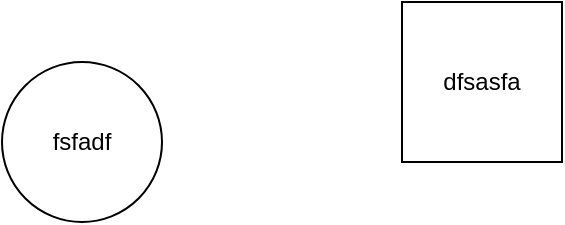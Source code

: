 <mxfile version="28.0.3">
  <diagram name="Page-1" id="WYSpmlXu4IJErlbKU8Eh">
    <mxGraphModel dx="972" dy="548" grid="1" gridSize="10" guides="1" tooltips="1" connect="1" arrows="1" fold="1" page="1" pageScale="1" pageWidth="827" pageHeight="1169" math="0" shadow="0">
      <root>
        <mxCell id="0" />
        <mxCell id="1" parent="0" />
        <mxCell id="uOYgwMVjYXt8aeWC5FiA-2" value="dfdsfa" style="whiteSpace=wrap;html=1;aspect=fixed;" vertex="1" parent="1">
          <mxGeometry x="370" y="650" width="80" height="80" as="geometry" />
        </mxCell>
        <mxCell id="uOYgwMVjYXt8aeWC5FiA-3" value="dfsasfa" style="whiteSpace=wrap;html=1;aspect=fixed;" vertex="1" parent="1">
          <mxGeometry x="370" y="650" width="80" height="80" as="geometry" />
        </mxCell>
        <mxCell id="uOYgwMVjYXt8aeWC5FiA-4" value="fsfadf" style="ellipse;whiteSpace=wrap;html=1;aspect=fixed;" vertex="1" parent="1">
          <mxGeometry x="170" y="680" width="80" height="80" as="geometry" />
        </mxCell>
      </root>
    </mxGraphModel>
  </diagram>
</mxfile>

